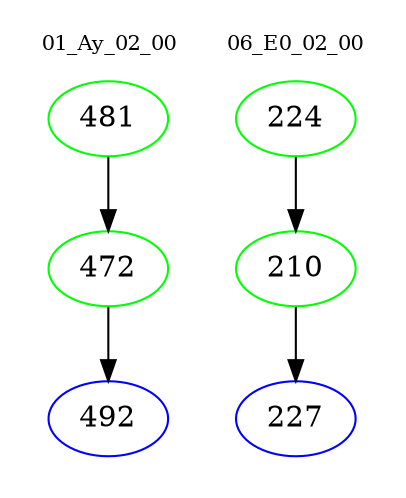 digraph{
subgraph cluster_0 {
color = white
label = "01_Ay_02_00";
fontsize=10;
T0_481 [label="481", color="green"]
T0_481 -> T0_472 [color="black"]
T0_472 [label="472", color="green"]
T0_472 -> T0_492 [color="black"]
T0_492 [label="492", color="blue"]
}
subgraph cluster_1 {
color = white
label = "06_E0_02_00";
fontsize=10;
T1_224 [label="224", color="green"]
T1_224 -> T1_210 [color="black"]
T1_210 [label="210", color="green"]
T1_210 -> T1_227 [color="black"]
T1_227 [label="227", color="blue"]
}
}
